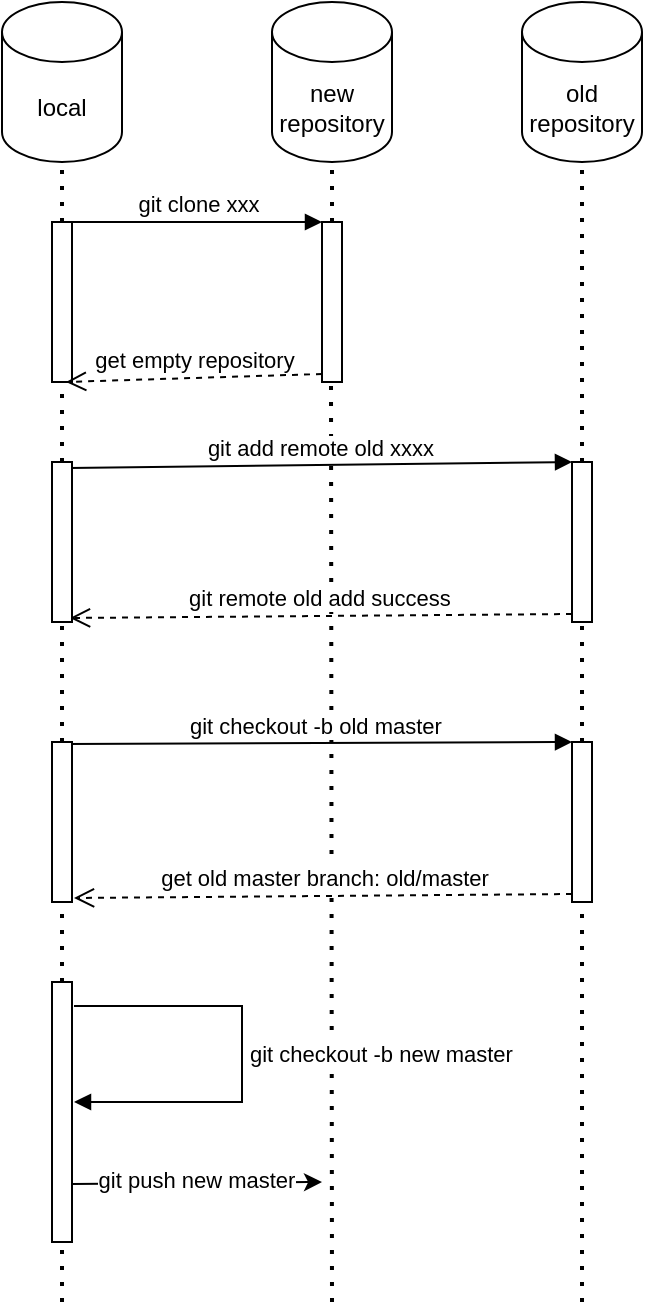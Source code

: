<mxfile version="16.6.4" type="github">
  <diagram id="TsOPAc7wOIQLjuhQ4mTq" name="Page-1">
    <mxGraphModel dx="946" dy="614" grid="1" gridSize="10" guides="1" tooltips="1" connect="1" arrows="1" fold="1" page="1" pageScale="1" pageWidth="827" pageHeight="1169" math="0" shadow="0">
      <root>
        <mxCell id="0" />
        <mxCell id="1" parent="0" />
        <mxCell id="-NG2RwacklTMyi9QmAKU-10" value="local" style="shape=cylinder3;whiteSpace=wrap;html=1;boundedLbl=1;backgroundOutline=1;size=15;" vertex="1" parent="1">
          <mxGeometry x="10" y="10" width="60" height="80" as="geometry" />
        </mxCell>
        <mxCell id="-NG2RwacklTMyi9QmAKU-11" value="new repository" style="shape=cylinder3;whiteSpace=wrap;html=1;boundedLbl=1;backgroundOutline=1;size=15;" vertex="1" parent="1">
          <mxGeometry x="145" y="10" width="60" height="80" as="geometry" />
        </mxCell>
        <mxCell id="-NG2RwacklTMyi9QmAKU-12" value="old repository" style="shape=cylinder3;whiteSpace=wrap;html=1;boundedLbl=1;backgroundOutline=1;size=15;" vertex="1" parent="1">
          <mxGeometry x="270" y="10" width="60" height="80" as="geometry" />
        </mxCell>
        <mxCell id="-NG2RwacklTMyi9QmAKU-13" value="" style="endArrow=none;dashed=1;html=1;dashPattern=1 3;strokeWidth=2;rounded=0;entryX=0.5;entryY=1;entryDx=0;entryDy=0;entryPerimeter=0;startArrow=none;" edge="1" parent="1" source="-NG2RwacklTMyi9QmAKU-18" target="-NG2RwacklTMyi9QmAKU-10">
          <mxGeometry width="50" height="50" relative="1" as="geometry">
            <mxPoint x="150" y="600" as="sourcePoint" />
            <mxPoint x="440" y="290" as="targetPoint" />
          </mxGeometry>
        </mxCell>
        <mxCell id="-NG2RwacklTMyi9QmAKU-14" value="" style="endArrow=none;dashed=1;html=1;dashPattern=1 3;strokeWidth=2;rounded=0;entryX=0.5;entryY=1;entryDx=0;entryDy=0;entryPerimeter=0;startArrow=none;" edge="1" parent="1" source="-NG2RwacklTMyi9QmAKU-28" target="-NG2RwacklTMyi9QmAKU-11">
          <mxGeometry width="50" height="50" relative="1" as="geometry">
            <mxPoint x="380" y="120" as="sourcePoint" />
            <mxPoint x="440" y="180" as="targetPoint" />
          </mxGeometry>
        </mxCell>
        <mxCell id="-NG2RwacklTMyi9QmAKU-15" value="" style="endArrow=none;dashed=1;html=1;dashPattern=1 3;strokeWidth=2;rounded=0;entryX=0.5;entryY=1;entryDx=0;entryDy=0;entryPerimeter=0;startArrow=none;" edge="1" parent="1" source="-NG2RwacklTMyi9QmAKU-31" target="-NG2RwacklTMyi9QmAKU-12">
          <mxGeometry width="50" height="50" relative="1" as="geometry">
            <mxPoint x="530" y="610" as="sourcePoint" />
            <mxPoint x="640" y="150" as="targetPoint" />
          </mxGeometry>
        </mxCell>
        <mxCell id="-NG2RwacklTMyi9QmAKU-18" value="" style="html=1;points=[];perimeter=orthogonalPerimeter;" vertex="1" parent="1">
          <mxGeometry x="35" y="120" width="10" height="80" as="geometry" />
        </mxCell>
        <mxCell id="-NG2RwacklTMyi9QmAKU-19" value="" style="endArrow=none;dashed=1;html=1;dashPattern=1 3;strokeWidth=2;rounded=0;entryX=0.5;entryY=1;entryDx=0;entryDy=0;entryPerimeter=0;startArrow=none;" edge="1" parent="1" source="-NG2RwacklTMyi9QmAKU-34" target="-NG2RwacklTMyi9QmAKU-18">
          <mxGeometry width="50" height="50" relative="1" as="geometry">
            <mxPoint x="150" y="600" as="sourcePoint" />
            <mxPoint x="150" y="100" as="targetPoint" />
          </mxGeometry>
        </mxCell>
        <mxCell id="-NG2RwacklTMyi9QmAKU-24" value="" style="endArrow=none;dashed=1;html=1;dashPattern=1 3;strokeWidth=2;rounded=0;entryX=0.5;entryY=1;entryDx=0;entryDy=0;entryPerimeter=0;" edge="1" parent="1">
          <mxGeometry width="50" height="50" relative="1" as="geometry">
            <mxPoint x="175" y="660" as="sourcePoint" />
            <mxPoint x="174.5" y="200" as="targetPoint" />
          </mxGeometry>
        </mxCell>
        <mxCell id="-NG2RwacklTMyi9QmAKU-28" value="" style="html=1;points=[];perimeter=orthogonalPerimeter;" vertex="1" parent="1">
          <mxGeometry x="170" y="120" width="10" height="80" as="geometry" />
        </mxCell>
        <mxCell id="-NG2RwacklTMyi9QmAKU-29" value="git clone xxx" style="html=1;verticalAlign=bottom;endArrow=block;entryX=0;entryY=0;rounded=0;" edge="1" target="-NG2RwacklTMyi9QmAKU-28" parent="1" source="-NG2RwacklTMyi9QmAKU-18">
          <mxGeometry relative="1" as="geometry">
            <mxPoint x="190" y="340" as="sourcePoint" />
          </mxGeometry>
        </mxCell>
        <mxCell id="-NG2RwacklTMyi9QmAKU-30" value="get empty repository" style="html=1;verticalAlign=bottom;endArrow=open;dashed=1;endSize=8;exitX=0;exitY=0.95;rounded=0;entryX=0.7;entryY=1;entryDx=0;entryDy=0;entryPerimeter=0;" edge="1" source="-NG2RwacklTMyi9QmAKU-28" parent="1" target="-NG2RwacklTMyi9QmAKU-18">
          <mxGeometry relative="1" as="geometry">
            <mxPoint x="190" y="416" as="targetPoint" />
          </mxGeometry>
        </mxCell>
        <mxCell id="-NG2RwacklTMyi9QmAKU-32" value="git add remote old xxxx" style="html=1;verticalAlign=bottom;endArrow=block;entryX=0;entryY=0;rounded=0;exitX=0.9;exitY=0.038;exitDx=0;exitDy=0;exitPerimeter=0;" edge="1" target="-NG2RwacklTMyi9QmAKU-31" parent="1" source="-NG2RwacklTMyi9QmAKU-34">
          <mxGeometry relative="1" as="geometry">
            <mxPoint x="535" y="240" as="sourcePoint" />
          </mxGeometry>
        </mxCell>
        <mxCell id="-NG2RwacklTMyi9QmAKU-33" value="git remote old add success&amp;nbsp;" style="html=1;verticalAlign=bottom;endArrow=open;dashed=1;endSize=8;exitX=0;exitY=0.95;rounded=0;entryX=0.9;entryY=0.975;entryDx=0;entryDy=0;entryPerimeter=0;" edge="1" source="-NG2RwacklTMyi9QmAKU-31" parent="1" target="-NG2RwacklTMyi9QmAKU-34">
          <mxGeometry relative="1" as="geometry">
            <mxPoint x="535" y="316" as="targetPoint" />
          </mxGeometry>
        </mxCell>
        <mxCell id="-NG2RwacklTMyi9QmAKU-36" value="git checkout -b old master&amp;nbsp;" style="html=1;verticalAlign=bottom;endArrow=block;entryX=0;entryY=0;rounded=0;exitX=0.7;exitY=0.013;exitDx=0;exitDy=0;exitPerimeter=0;" edge="1" target="-NG2RwacklTMyi9QmAKU-35" parent="1" source="-NG2RwacklTMyi9QmAKU-38">
          <mxGeometry relative="1" as="geometry">
            <mxPoint x="160" y="370" as="sourcePoint" />
          </mxGeometry>
        </mxCell>
        <mxCell id="-NG2RwacklTMyi9QmAKU-37" value="get old master branch: old/master" style="html=1;verticalAlign=bottom;endArrow=open;dashed=1;endSize=8;exitX=0;exitY=0.95;rounded=0;entryX=1.1;entryY=0.975;entryDx=0;entryDy=0;entryPerimeter=0;" edge="1" source="-NG2RwacklTMyi9QmAKU-35" parent="1" target="-NG2RwacklTMyi9QmAKU-38">
          <mxGeometry relative="1" as="geometry">
            <mxPoint x="535" y="446" as="targetPoint" />
          </mxGeometry>
        </mxCell>
        <mxCell id="-NG2RwacklTMyi9QmAKU-38" value="" style="html=1;points=[];perimeter=orthogonalPerimeter;" vertex="1" parent="1">
          <mxGeometry x="35" y="380" width="10" height="80" as="geometry" />
        </mxCell>
        <mxCell id="-NG2RwacklTMyi9QmAKU-39" value="" style="endArrow=none;dashed=1;html=1;dashPattern=1 3;strokeWidth=2;rounded=0;entryX=0.5;entryY=1;entryDx=0;entryDy=0;entryPerimeter=0;startArrow=none;" edge="1" parent="1" source="-NG2RwacklTMyi9QmAKU-47" target="-NG2RwacklTMyi9QmAKU-38">
          <mxGeometry width="50" height="50" relative="1" as="geometry">
            <mxPoint x="40" y="610" as="sourcePoint" />
            <mxPoint x="150" y="200" as="targetPoint" />
          </mxGeometry>
        </mxCell>
        <mxCell id="-NG2RwacklTMyi9QmAKU-35" value="" style="html=1;points=[];perimeter=orthogonalPerimeter;" vertex="1" parent="1">
          <mxGeometry x="295" y="380" width="10" height="80" as="geometry" />
        </mxCell>
        <mxCell id="-NG2RwacklTMyi9QmAKU-41" value="" style="endArrow=none;dashed=1;html=1;dashPattern=1 3;strokeWidth=2;rounded=0;entryX=0.5;entryY=1;entryDx=0;entryDy=0;entryPerimeter=0;" edge="1" parent="1" target="-NG2RwacklTMyi9QmAKU-35">
          <mxGeometry width="50" height="50" relative="1" as="geometry">
            <mxPoint x="300" y="660" as="sourcePoint" />
            <mxPoint x="530" y="100" as="targetPoint" />
          </mxGeometry>
        </mxCell>
        <mxCell id="-NG2RwacklTMyi9QmAKU-31" value="" style="html=1;points=[];perimeter=orthogonalPerimeter;" vertex="1" parent="1">
          <mxGeometry x="295" y="240" width="10" height="80" as="geometry" />
        </mxCell>
        <mxCell id="-NG2RwacklTMyi9QmAKU-42" value="" style="endArrow=none;dashed=1;html=1;dashPattern=1 3;strokeWidth=2;rounded=0;entryX=0.5;entryY=1;entryDx=0;entryDy=0;entryPerimeter=0;startArrow=none;" edge="1" parent="1" source="-NG2RwacklTMyi9QmAKU-35" target="-NG2RwacklTMyi9QmAKU-31">
          <mxGeometry width="50" height="50" relative="1" as="geometry">
            <mxPoint x="530" y="370" as="sourcePoint" />
            <mxPoint x="530" y="100" as="targetPoint" />
          </mxGeometry>
        </mxCell>
        <mxCell id="-NG2RwacklTMyi9QmAKU-34" value="" style="html=1;points=[];perimeter=orthogonalPerimeter;" vertex="1" parent="1">
          <mxGeometry x="35" y="240" width="10" height="80" as="geometry" />
        </mxCell>
        <mxCell id="-NG2RwacklTMyi9QmAKU-43" value="" style="endArrow=none;dashed=1;html=1;dashPattern=1 3;strokeWidth=2;rounded=0;entryX=0.5;entryY=1;entryDx=0;entryDy=0;entryPerimeter=0;startArrow=none;" edge="1" parent="1" source="-NG2RwacklTMyi9QmAKU-38" target="-NG2RwacklTMyi9QmAKU-34">
          <mxGeometry width="50" height="50" relative="1" as="geometry">
            <mxPoint x="40" y="380" as="sourcePoint" />
            <mxPoint x="40" y="200" as="targetPoint" />
          </mxGeometry>
        </mxCell>
        <mxCell id="-NG2RwacklTMyi9QmAKU-47" value="" style="html=1;points=[];perimeter=orthogonalPerimeter;" vertex="1" parent="1">
          <mxGeometry x="35" y="500" width="10" height="130" as="geometry" />
        </mxCell>
        <mxCell id="-NG2RwacklTMyi9QmAKU-49" value="" style="endArrow=none;dashed=1;html=1;dashPattern=1 3;strokeWidth=2;rounded=0;entryX=0.5;entryY=1;entryDx=0;entryDy=0;entryPerimeter=0;" edge="1" parent="1" target="-NG2RwacklTMyi9QmAKU-47">
          <mxGeometry width="50" height="50" relative="1" as="geometry">
            <mxPoint x="40" y="660" as="sourcePoint" />
            <mxPoint x="40" y="460" as="targetPoint" />
          </mxGeometry>
        </mxCell>
        <mxCell id="-NG2RwacklTMyi9QmAKU-54" value="git checkout -b new master&amp;nbsp;" style="edgeStyle=orthogonalEdgeStyle;html=1;align=left;spacingLeft=2;endArrow=block;rounded=0;exitX=1.1;exitY=0.092;exitDx=0;exitDy=0;exitPerimeter=0;" edge="1" parent="1" source="-NG2RwacklTMyi9QmAKU-47">
          <mxGeometry relative="1" as="geometry">
            <mxPoint x="100" y="585" as="sourcePoint" />
            <Array as="points">
              <mxPoint x="130" y="512" />
              <mxPoint x="130" y="560" />
            </Array>
            <mxPoint x="46" y="560" as="targetPoint" />
          </mxGeometry>
        </mxCell>
        <mxCell id="-NG2RwacklTMyi9QmAKU-55" value="" style="endArrow=classic;html=1;rounded=0;exitX=1;exitY=0.777;exitDx=0;exitDy=0;exitPerimeter=0;" edge="1" parent="1" source="-NG2RwacklTMyi9QmAKU-47">
          <mxGeometry width="50" height="50" relative="1" as="geometry">
            <mxPoint x="90" y="640" as="sourcePoint" />
            <mxPoint x="170" y="600" as="targetPoint" />
          </mxGeometry>
        </mxCell>
        <mxCell id="-NG2RwacklTMyi9QmAKU-56" value="git push new master" style="edgeLabel;html=1;align=center;verticalAlign=middle;resizable=0;points=[];" vertex="1" connectable="0" parent="-NG2RwacklTMyi9QmAKU-55">
          <mxGeometry x="-0.008" y="2" relative="1" as="geometry">
            <mxPoint as="offset" />
          </mxGeometry>
        </mxCell>
      </root>
    </mxGraphModel>
  </diagram>
</mxfile>
